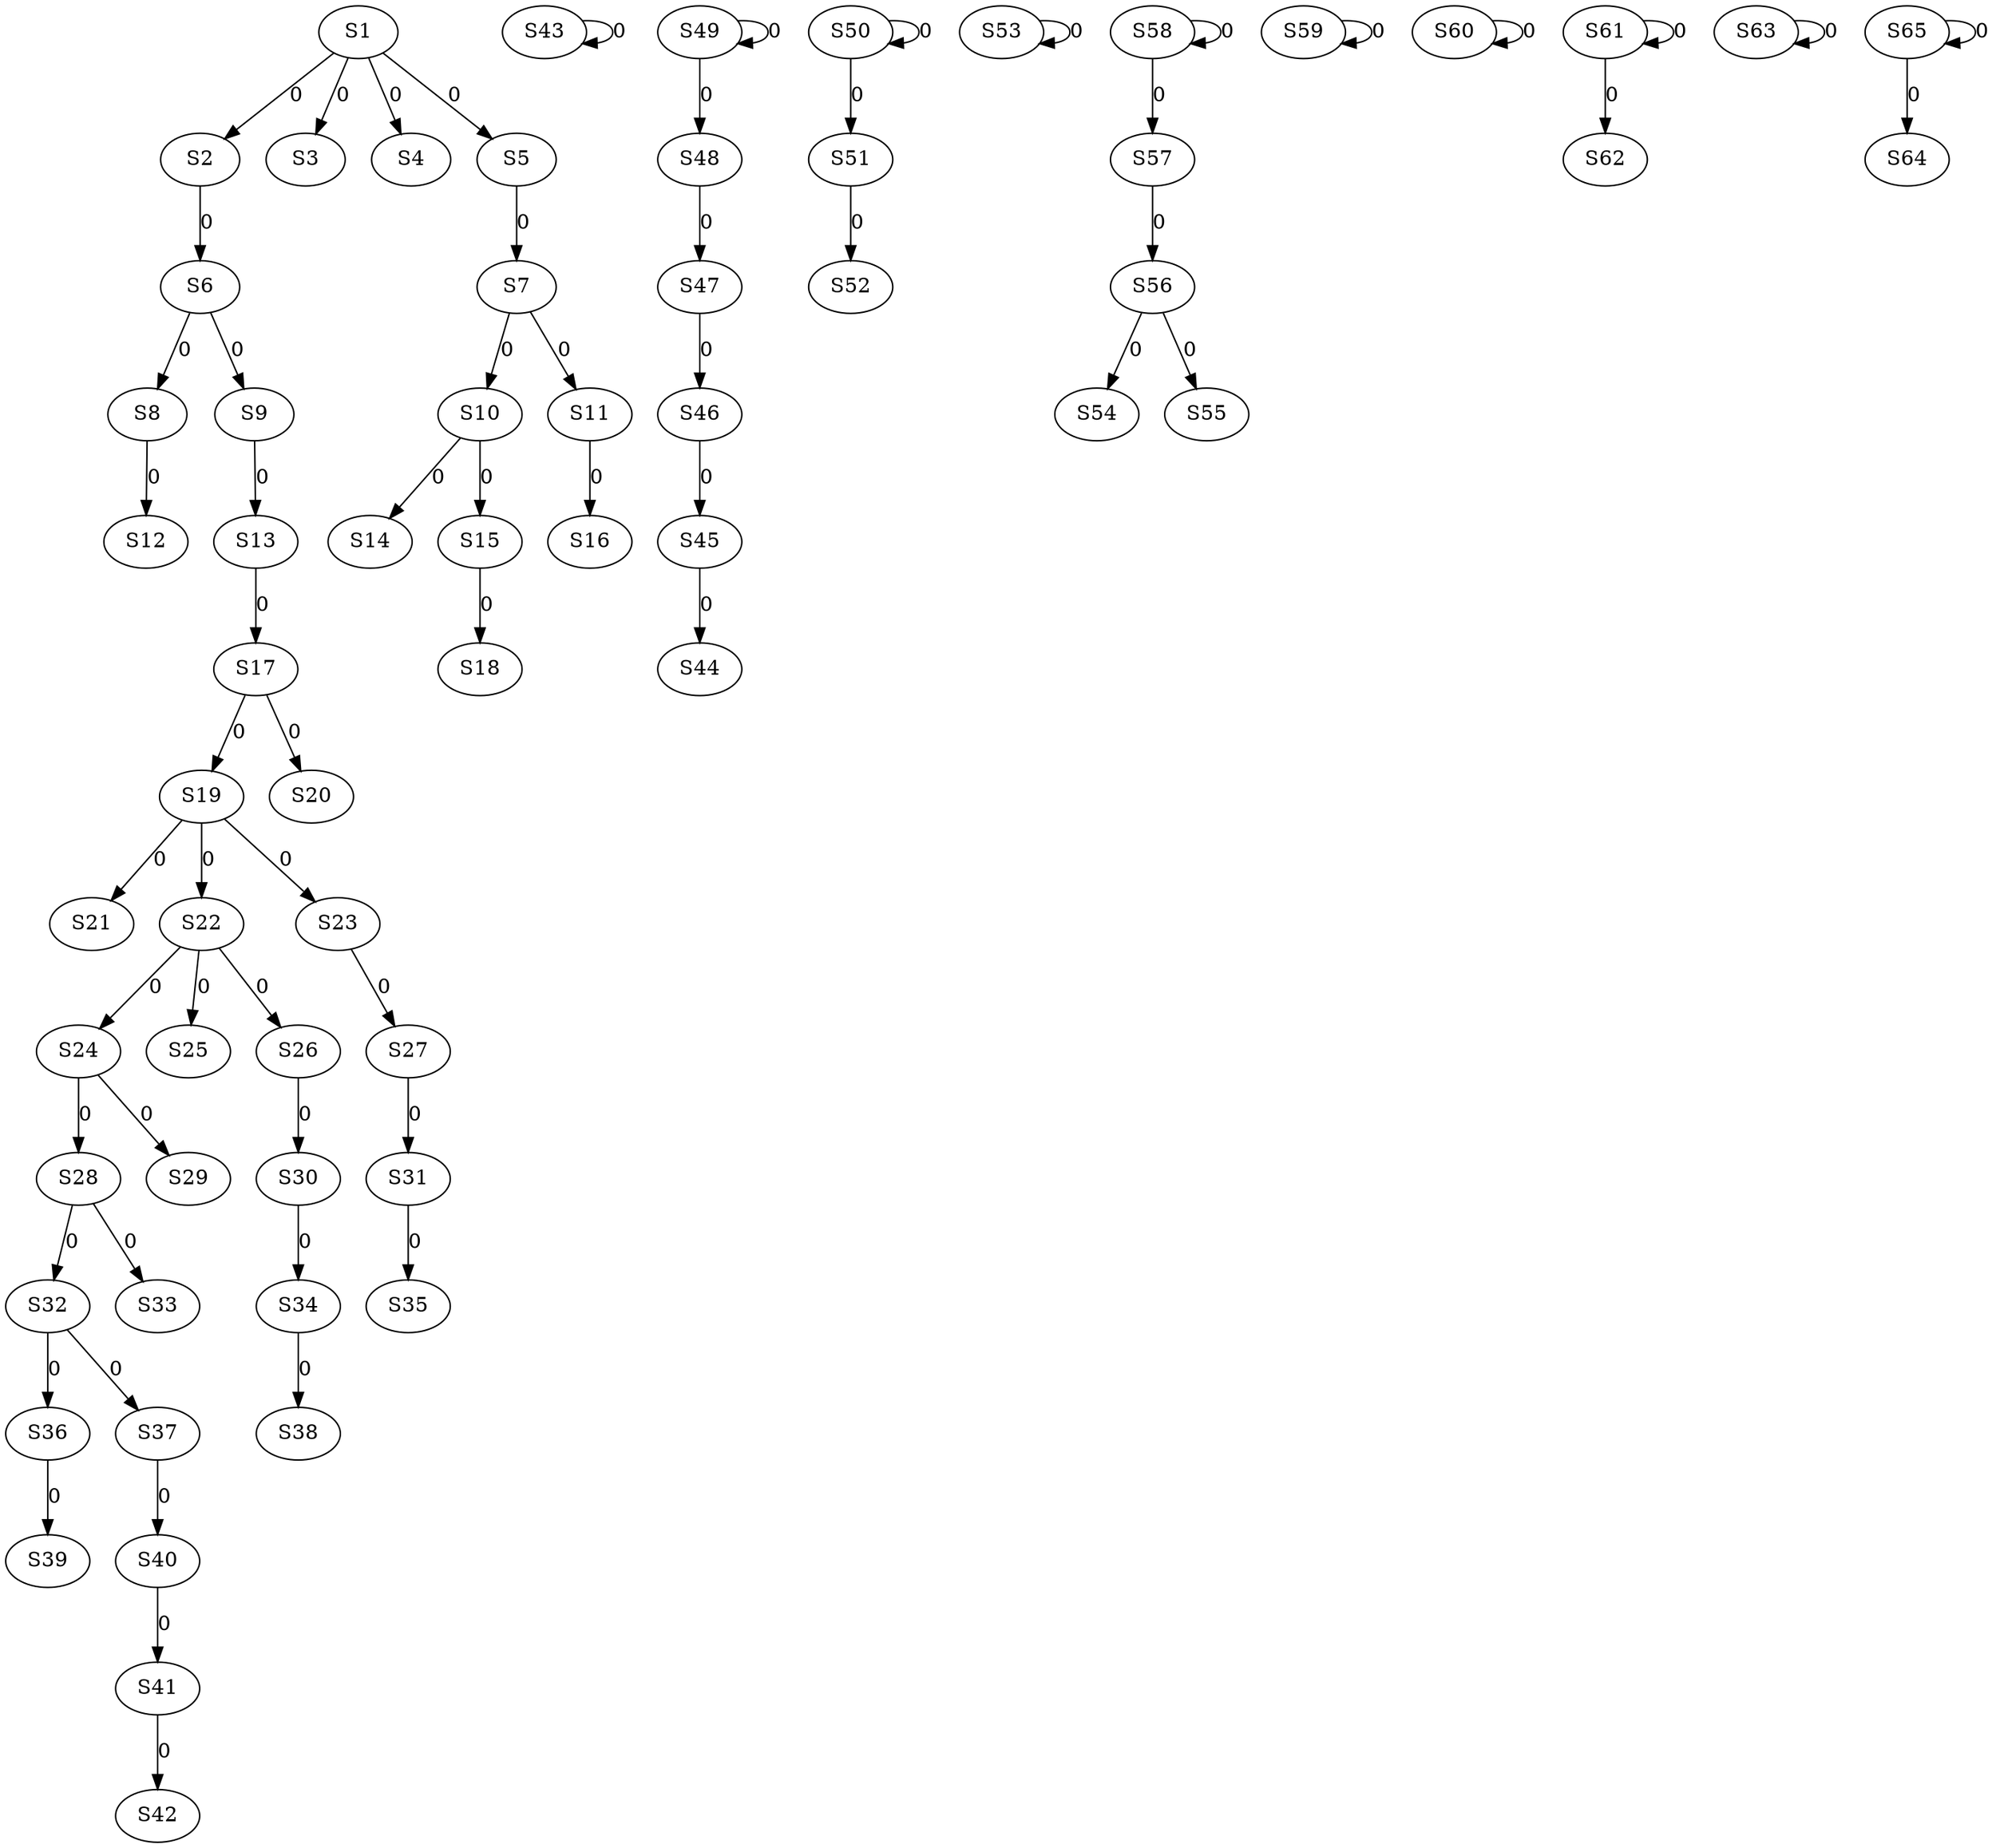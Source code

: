 strict digraph {
	S1 -> S2 [ label = 0 ];
	S1 -> S3 [ label = 0 ];
	S1 -> S4 [ label = 0 ];
	S1 -> S5 [ label = 0 ];
	S2 -> S6 [ label = 0 ];
	S5 -> S7 [ label = 0 ];
	S6 -> S8 [ label = 0 ];
	S6 -> S9 [ label = 0 ];
	S7 -> S10 [ label = 0 ];
	S7 -> S11 [ label = 0 ];
	S8 -> S12 [ label = 0 ];
	S9 -> S13 [ label = 0 ];
	S10 -> S14 [ label = 0 ];
	S10 -> S15 [ label = 0 ];
	S11 -> S16 [ label = 0 ];
	S13 -> S17 [ label = 0 ];
	S15 -> S18 [ label = 0 ];
	S17 -> S19 [ label = 0 ];
	S17 -> S20 [ label = 0 ];
	S19 -> S21 [ label = 0 ];
	S19 -> S22 [ label = 0 ];
	S19 -> S23 [ label = 0 ];
	S22 -> S24 [ label = 0 ];
	S22 -> S25 [ label = 0 ];
	S22 -> S26 [ label = 0 ];
	S23 -> S27 [ label = 0 ];
	S24 -> S28 [ label = 0 ];
	S24 -> S29 [ label = 0 ];
	S26 -> S30 [ label = 0 ];
	S27 -> S31 [ label = 0 ];
	S28 -> S32 [ label = 0 ];
	S28 -> S33 [ label = 0 ];
	S30 -> S34 [ label = 0 ];
	S31 -> S35 [ label = 0 ];
	S32 -> S36 [ label = 0 ];
	S32 -> S37 [ label = 0 ];
	S34 -> S38 [ label = 0 ];
	S36 -> S39 [ label = 0 ];
	S37 -> S40 [ label = 0 ];
	S40 -> S41 [ label = 0 ];
	S41 -> S42 [ label = 0 ];
	S43 -> S43 [ label = 0 ];
	S45 -> S44 [ label = 0 ];
	S46 -> S45 [ label = 0 ];
	S47 -> S46 [ label = 0 ];
	S48 -> S47 [ label = 0 ];
	S49 -> S48 [ label = 0 ];
	S49 -> S49 [ label = 0 ];
	S50 -> S50 [ label = 0 ];
	S50 -> S51 [ label = 0 ];
	S51 -> S52 [ label = 0 ];
	S53 -> S53 [ label = 0 ];
	S56 -> S54 [ label = 0 ];
	S56 -> S55 [ label = 0 ];
	S57 -> S56 [ label = 0 ];
	S58 -> S57 [ label = 0 ];
	S58 -> S58 [ label = 0 ];
	S59 -> S59 [ label = 0 ];
	S60 -> S60 [ label = 0 ];
	S61 -> S61 [ label = 0 ];
	S61 -> S62 [ label = 0 ];
	S63 -> S63 [ label = 0 ];
	S65 -> S64 [ label = 0 ];
	S65 -> S65 [ label = 0 ];
}